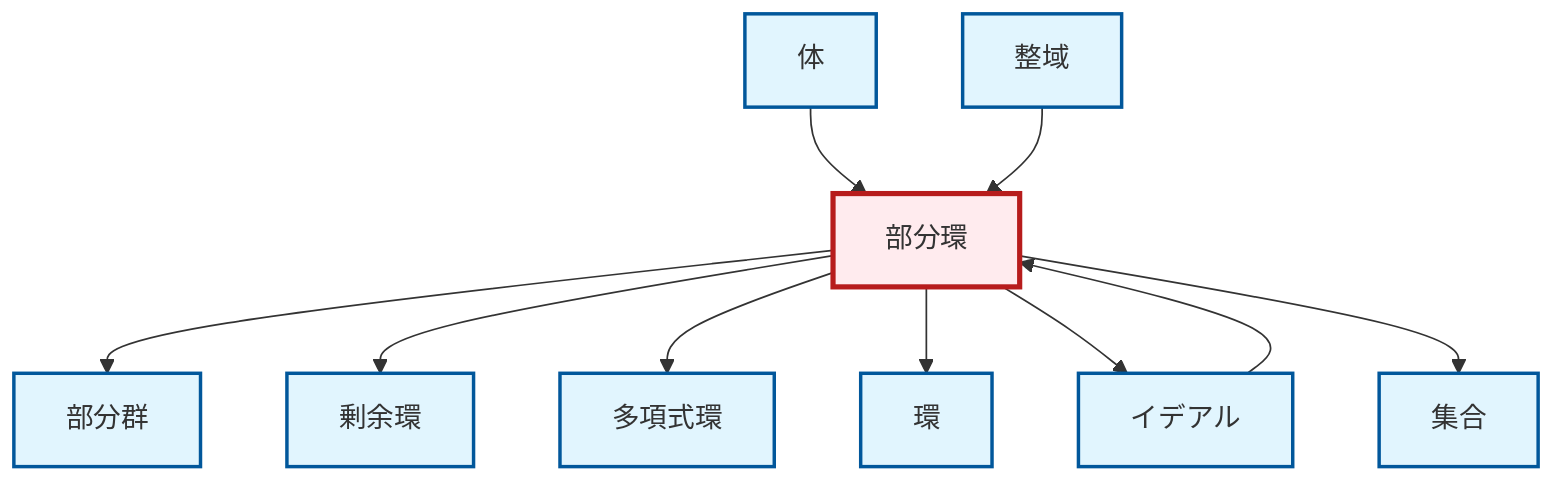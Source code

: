 graph TD
    classDef definition fill:#e1f5fe,stroke:#01579b,stroke-width:2px
    classDef theorem fill:#f3e5f5,stroke:#4a148c,stroke-width:2px
    classDef axiom fill:#fff3e0,stroke:#e65100,stroke-width:2px
    classDef example fill:#e8f5e9,stroke:#1b5e20,stroke-width:2px
    classDef current fill:#ffebee,stroke:#b71c1c,stroke-width:3px
    def-ring["環"]:::definition
    def-quotient-ring["剰余環"]:::definition
    def-subring["部分環"]:::definition
    def-subgroup["部分群"]:::definition
    def-integral-domain["整域"]:::definition
    def-field["体"]:::definition
    def-set["集合"]:::definition
    def-ideal["イデアル"]:::definition
    def-polynomial-ring["多項式環"]:::definition
    def-field --> def-subring
    def-subring --> def-subgroup
    def-subring --> def-quotient-ring
    def-subring --> def-polynomial-ring
    def-subring --> def-ring
    def-subring --> def-ideal
    def-integral-domain --> def-subring
    def-subring --> def-set
    def-ideal --> def-subring
    class def-subring current